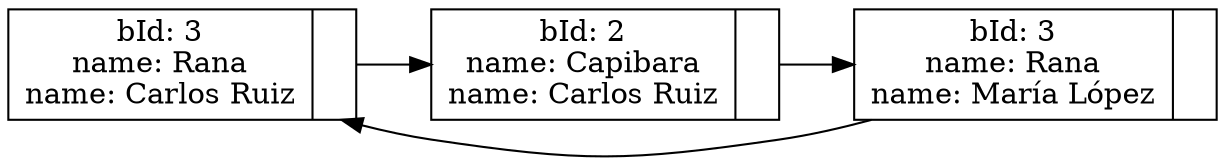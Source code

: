 digraph G {
            rankdir=LR;
            node[shape=record, height=.1]
        nodo0[label="{bId: 3\nname: Rana\nname: Carlos Ruiz\n|<f1>}"];
nodo1[label="{bId: 2\nname: Capibara\nname: Carlos Ruiz\n|<f1>}"];
nodo2[label="{bId: 3\nname: Rana\nname: María López\n|<f1>}"];
nodo0 -> nodo1;
nodo1 -> nodo2;
nodo2 -> nodo0[constraint=false];
}